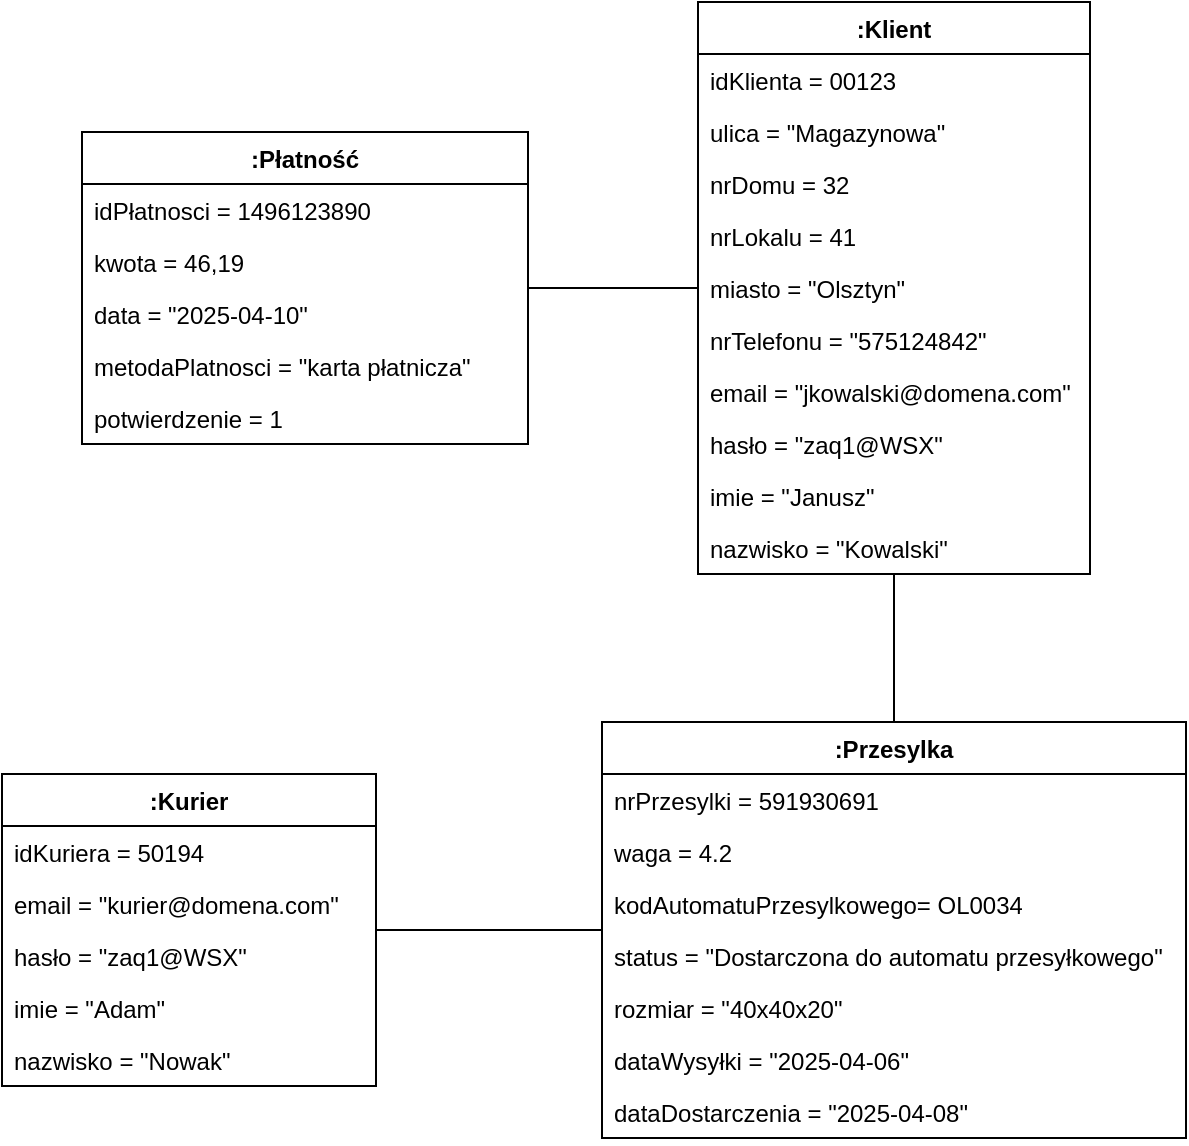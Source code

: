<mxfile version="26.2.10">
  <diagram name="Strona-1" id="jndoiO8fPLQlgARrPGFe">
    <mxGraphModel dx="305" dy="36" grid="0" gridSize="10" guides="1" tooltips="1" connect="1" arrows="1" fold="1" page="0" pageScale="1" pageWidth="827" pageHeight="1169" math="0" shadow="0">
      <root>
        <mxCell id="0" />
        <mxCell id="1" parent="0" />
        <mxCell id="JkYBSw8b7QZmdSKR_h3e-1" value=":Klient" style="swimlane;fontStyle=1;align=center;verticalAlign=top;childLayout=stackLayout;horizontal=1;startSize=26;horizontalStack=0;resizeParent=1;resizeParentMax=0;resizeLast=0;collapsible=1;marginBottom=0;whiteSpace=wrap;html=1;" parent="1" vertex="1">
          <mxGeometry x="945" y="1020" width="196" height="286" as="geometry" />
        </mxCell>
        <mxCell id="JkYBSw8b7QZmdSKR_h3e-2" value="idKlienta = 00123" style="text;strokeColor=none;fillColor=none;align=left;verticalAlign=top;spacingLeft=4;spacingRight=4;overflow=hidden;rotatable=0;points=[[0,0.5],[1,0.5]];portConstraint=eastwest;whiteSpace=wrap;html=1;" parent="JkYBSw8b7QZmdSKR_h3e-1" vertex="1">
          <mxGeometry y="26" width="196" height="26" as="geometry" />
        </mxCell>
        <mxCell id="JkYBSw8b7QZmdSKR_h3e-3" value="ulica = &quot;Magazynowa&quot;" style="text;strokeColor=none;fillColor=none;align=left;verticalAlign=top;spacingLeft=4;spacingRight=4;overflow=hidden;rotatable=0;points=[[0,0.5],[1,0.5]];portConstraint=eastwest;whiteSpace=wrap;html=1;" parent="JkYBSw8b7QZmdSKR_h3e-1" vertex="1">
          <mxGeometry y="52" width="196" height="26" as="geometry" />
        </mxCell>
        <mxCell id="JkYBSw8b7QZmdSKR_h3e-4" value="nrDomu = 32" style="text;strokeColor=none;fillColor=none;align=left;verticalAlign=top;spacingLeft=4;spacingRight=4;overflow=hidden;rotatable=0;points=[[0,0.5],[1,0.5]];portConstraint=eastwest;whiteSpace=wrap;html=1;" parent="JkYBSw8b7QZmdSKR_h3e-1" vertex="1">
          <mxGeometry y="78" width="196" height="26" as="geometry" />
        </mxCell>
        <mxCell id="JkYBSw8b7QZmdSKR_h3e-5" value="nrLokalu = 41" style="text;strokeColor=none;fillColor=none;align=left;verticalAlign=top;spacingLeft=4;spacingRight=4;overflow=hidden;rotatable=0;points=[[0,0.5],[1,0.5]];portConstraint=eastwest;whiteSpace=wrap;html=1;" parent="JkYBSw8b7QZmdSKR_h3e-1" vertex="1">
          <mxGeometry y="104" width="196" height="26" as="geometry" />
        </mxCell>
        <mxCell id="JkYBSw8b7QZmdSKR_h3e-6" value="miasto = &quot;Olsztyn&quot;" style="text;strokeColor=none;fillColor=none;align=left;verticalAlign=top;spacingLeft=4;spacingRight=4;overflow=hidden;rotatable=0;points=[[0,0.5],[1,0.5]];portConstraint=eastwest;whiteSpace=wrap;html=1;" parent="JkYBSw8b7QZmdSKR_h3e-1" vertex="1">
          <mxGeometry y="130" width="196" height="26" as="geometry" />
        </mxCell>
        <mxCell id="JkYBSw8b7QZmdSKR_h3e-7" value="nrTelefonu = &quot;575124842&quot;" style="text;strokeColor=none;fillColor=none;align=left;verticalAlign=top;spacingLeft=4;spacingRight=4;overflow=hidden;rotatable=0;points=[[0,0.5],[1,0.5]];portConstraint=eastwest;whiteSpace=wrap;html=1;" parent="JkYBSw8b7QZmdSKR_h3e-1" vertex="1">
          <mxGeometry y="156" width="196" height="26" as="geometry" />
        </mxCell>
        <mxCell id="JkYBSw8b7QZmdSKR_h3e-8" value="email = &quot;jkowalski@domena.com&quot;" style="text;strokeColor=none;fillColor=none;align=left;verticalAlign=top;spacingLeft=4;spacingRight=4;overflow=hidden;rotatable=0;points=[[0,0.5],[1,0.5]];portConstraint=eastwest;whiteSpace=wrap;html=1;" parent="JkYBSw8b7QZmdSKR_h3e-1" vertex="1">
          <mxGeometry y="182" width="196" height="26" as="geometry" />
        </mxCell>
        <mxCell id="JkYBSw8b7QZmdSKR_h3e-9" value="hasło = &quot;zaq1@WSX&quot;" style="text;strokeColor=none;fillColor=none;align=left;verticalAlign=top;spacingLeft=4;spacingRight=4;overflow=hidden;rotatable=0;points=[[0,0.5],[1,0.5]];portConstraint=eastwest;whiteSpace=wrap;html=1;" parent="JkYBSw8b7QZmdSKR_h3e-1" vertex="1">
          <mxGeometry y="208" width="196" height="26" as="geometry" />
        </mxCell>
        <mxCell id="JkYBSw8b7QZmdSKR_h3e-10" value="imie = &quot;Janusz&quot;" style="text;strokeColor=none;fillColor=none;align=left;verticalAlign=top;spacingLeft=4;spacingRight=4;overflow=hidden;rotatable=0;points=[[0,0.5],[1,0.5]];portConstraint=eastwest;whiteSpace=wrap;html=1;" parent="JkYBSw8b7QZmdSKR_h3e-1" vertex="1">
          <mxGeometry y="234" width="196" height="26" as="geometry" />
        </mxCell>
        <mxCell id="JkYBSw8b7QZmdSKR_h3e-11" value="nazwisko = &quot;Kowalski&quot;" style="text;strokeColor=none;fillColor=none;align=left;verticalAlign=top;spacingLeft=4;spacingRight=4;overflow=hidden;rotatable=0;points=[[0,0.5],[1,0.5]];portConstraint=eastwest;whiteSpace=wrap;html=1;" parent="JkYBSw8b7QZmdSKR_h3e-1" vertex="1">
          <mxGeometry y="260" width="196" height="26" as="geometry" />
        </mxCell>
        <mxCell id="JkYBSw8b7QZmdSKR_h3e-12" value=":Kurier" style="swimlane;fontStyle=1;align=center;verticalAlign=top;childLayout=stackLayout;horizontal=1;startSize=26;horizontalStack=0;resizeParent=1;resizeParentMax=0;resizeLast=0;collapsible=1;marginBottom=0;whiteSpace=wrap;html=1;" parent="1" vertex="1">
          <mxGeometry x="597" y="1406" width="187" height="156" as="geometry" />
        </mxCell>
        <mxCell id="JkYBSw8b7QZmdSKR_h3e-13" value="idKuriera = 50194" style="text;strokeColor=none;fillColor=none;align=left;verticalAlign=top;spacingLeft=4;spacingRight=4;overflow=hidden;rotatable=0;points=[[0,0.5],[1,0.5]];portConstraint=eastwest;whiteSpace=wrap;html=1;" parent="JkYBSw8b7QZmdSKR_h3e-12" vertex="1">
          <mxGeometry y="26" width="187" height="26" as="geometry" />
        </mxCell>
        <mxCell id="JkYBSw8b7QZmdSKR_h3e-14" value="email = &quot;kurier@domena.com&quot;" style="text;strokeColor=none;fillColor=none;align=left;verticalAlign=top;spacingLeft=4;spacingRight=4;overflow=hidden;rotatable=0;points=[[0,0.5],[1,0.5]];portConstraint=eastwest;whiteSpace=wrap;html=1;" parent="JkYBSw8b7QZmdSKR_h3e-12" vertex="1">
          <mxGeometry y="52" width="187" height="26" as="geometry" />
        </mxCell>
        <mxCell id="JkYBSw8b7QZmdSKR_h3e-15" value="hasło = &quot;zaq1@WSX&quot;" style="text;strokeColor=none;fillColor=none;align=left;verticalAlign=top;spacingLeft=4;spacingRight=4;overflow=hidden;rotatable=0;points=[[0,0.5],[1,0.5]];portConstraint=eastwest;whiteSpace=wrap;html=1;" parent="JkYBSw8b7QZmdSKR_h3e-12" vertex="1">
          <mxGeometry y="78" width="187" height="26" as="geometry" />
        </mxCell>
        <mxCell id="JkYBSw8b7QZmdSKR_h3e-16" value="imie = &quot;Adam&quot;" style="text;strokeColor=none;fillColor=none;align=left;verticalAlign=top;spacingLeft=4;spacingRight=4;overflow=hidden;rotatable=0;points=[[0,0.5],[1,0.5]];portConstraint=eastwest;whiteSpace=wrap;html=1;" parent="JkYBSw8b7QZmdSKR_h3e-12" vertex="1">
          <mxGeometry y="104" width="187" height="26" as="geometry" />
        </mxCell>
        <mxCell id="JkYBSw8b7QZmdSKR_h3e-17" value="nazwisko = &quot;Nowak&quot;" style="text;strokeColor=none;fillColor=none;align=left;verticalAlign=top;spacingLeft=4;spacingRight=4;overflow=hidden;rotatable=0;points=[[0,0.5],[1,0.5]];portConstraint=eastwest;whiteSpace=wrap;html=1;" parent="JkYBSw8b7QZmdSKR_h3e-12" vertex="1">
          <mxGeometry y="130" width="187" height="26" as="geometry" />
        </mxCell>
        <mxCell id="JkYBSw8b7QZmdSKR_h3e-18" value=":Przesylka" style="swimlane;fontStyle=1;align=center;verticalAlign=top;childLayout=stackLayout;horizontal=1;startSize=26;horizontalStack=0;resizeParent=1;resizeParentMax=0;resizeLast=0;collapsible=1;marginBottom=0;whiteSpace=wrap;html=1;" parent="1" vertex="1">
          <mxGeometry x="897" y="1380" width="292" height="208" as="geometry" />
        </mxCell>
        <mxCell id="JkYBSw8b7QZmdSKR_h3e-19" value="nrPrzesylki = 591930691" style="text;strokeColor=none;fillColor=none;align=left;verticalAlign=top;spacingLeft=4;spacingRight=4;overflow=hidden;rotatable=0;points=[[0,0.5],[1,0.5]];portConstraint=eastwest;whiteSpace=wrap;html=1;" parent="JkYBSw8b7QZmdSKR_h3e-18" vertex="1">
          <mxGeometry y="26" width="292" height="26" as="geometry" />
        </mxCell>
        <mxCell id="JkYBSw8b7QZmdSKR_h3e-20" value="waga = 4.2" style="text;strokeColor=none;fillColor=none;align=left;verticalAlign=top;spacingLeft=4;spacingRight=4;overflow=hidden;rotatable=0;points=[[0,0.5],[1,0.5]];portConstraint=eastwest;whiteSpace=wrap;html=1;" parent="JkYBSw8b7QZmdSKR_h3e-18" vertex="1">
          <mxGeometry y="52" width="292" height="26" as="geometry" />
        </mxCell>
        <mxCell id="JkYBSw8b7QZmdSKR_h3e-21" value="kodAutomatuPrzesylkowego= OL0034" style="text;strokeColor=none;fillColor=none;align=left;verticalAlign=top;spacingLeft=4;spacingRight=4;overflow=hidden;rotatable=0;points=[[0,0.5],[1,0.5]];portConstraint=eastwest;whiteSpace=wrap;html=1;" parent="JkYBSw8b7QZmdSKR_h3e-18" vertex="1">
          <mxGeometry y="78" width="292" height="26" as="geometry" />
        </mxCell>
        <mxCell id="JkYBSw8b7QZmdSKR_h3e-22" value="status = &quot;Dostarczona do automatu przesyłkowego&quot;" style="text;strokeColor=none;fillColor=none;align=left;verticalAlign=top;spacingLeft=4;spacingRight=4;overflow=hidden;rotatable=0;points=[[0,0.5],[1,0.5]];portConstraint=eastwest;whiteSpace=wrap;html=1;" parent="JkYBSw8b7QZmdSKR_h3e-18" vertex="1">
          <mxGeometry y="104" width="292" height="26" as="geometry" />
        </mxCell>
        <mxCell id="JkYBSw8b7QZmdSKR_h3e-34" value="rozmiar = &quot;40x40x20&quot;" style="text;strokeColor=none;fillColor=none;align=left;verticalAlign=top;spacingLeft=4;spacingRight=4;overflow=hidden;rotatable=0;points=[[0,0.5],[1,0.5]];portConstraint=eastwest;whiteSpace=wrap;html=1;" parent="JkYBSw8b7QZmdSKR_h3e-18" vertex="1">
          <mxGeometry y="130" width="292" height="26" as="geometry" />
        </mxCell>
        <mxCell id="JkYBSw8b7QZmdSKR_h3e-23" value="dataWysyłki = &quot;2025-04-06&quot;" style="text;strokeColor=none;fillColor=none;align=left;verticalAlign=top;spacingLeft=4;spacingRight=4;overflow=hidden;rotatable=0;points=[[0,0.5],[1,0.5]];portConstraint=eastwest;whiteSpace=wrap;html=1;" parent="JkYBSw8b7QZmdSKR_h3e-18" vertex="1">
          <mxGeometry y="156" width="292" height="26" as="geometry" />
        </mxCell>
        <mxCell id="JkYBSw8b7QZmdSKR_h3e-24" value="dataDostarczenia = &quot;2025-04-08&quot;" style="text;strokeColor=none;fillColor=none;align=left;verticalAlign=top;spacingLeft=4;spacingRight=4;overflow=hidden;rotatable=0;points=[[0,0.5],[1,0.5]];portConstraint=eastwest;whiteSpace=wrap;html=1;" parent="JkYBSw8b7QZmdSKR_h3e-18" vertex="1">
          <mxGeometry y="182" width="292" height="26" as="geometry" />
        </mxCell>
        <mxCell id="JkYBSw8b7QZmdSKR_h3e-25" value=":Płatność" style="swimlane;fontStyle=1;align=center;verticalAlign=top;childLayout=stackLayout;horizontal=1;startSize=26;horizontalStack=0;resizeParent=1;resizeParentMax=0;resizeLast=0;collapsible=1;marginBottom=0;whiteSpace=wrap;html=1;" parent="1" vertex="1">
          <mxGeometry x="637" y="1085" width="223" height="156" as="geometry" />
        </mxCell>
        <mxCell id="JkYBSw8b7QZmdSKR_h3e-26" value="idPłatnosci = 1496123890" style="text;strokeColor=none;fillColor=none;align=left;verticalAlign=top;spacingLeft=4;spacingRight=4;overflow=hidden;rotatable=0;points=[[0,0.5],[1,0.5]];portConstraint=eastwest;whiteSpace=wrap;html=1;" parent="JkYBSw8b7QZmdSKR_h3e-25" vertex="1">
          <mxGeometry y="26" width="223" height="26" as="geometry" />
        </mxCell>
        <mxCell id="JkYBSw8b7QZmdSKR_h3e-27" value="kwota = 46,19" style="text;strokeColor=none;fillColor=none;align=left;verticalAlign=top;spacingLeft=4;spacingRight=4;overflow=hidden;rotatable=0;points=[[0,0.5],[1,0.5]];portConstraint=eastwest;whiteSpace=wrap;html=1;" parent="JkYBSw8b7QZmdSKR_h3e-25" vertex="1">
          <mxGeometry y="52" width="223" height="26" as="geometry" />
        </mxCell>
        <mxCell id="JkYBSw8b7QZmdSKR_h3e-28" value="data = &quot;2025-04-10&quot;" style="text;strokeColor=none;fillColor=none;align=left;verticalAlign=top;spacingLeft=4;spacingRight=4;overflow=hidden;rotatable=0;points=[[0,0.5],[1,0.5]];portConstraint=eastwest;whiteSpace=wrap;html=1;" parent="JkYBSw8b7QZmdSKR_h3e-25" vertex="1">
          <mxGeometry y="78" width="223" height="26" as="geometry" />
        </mxCell>
        <mxCell id="JkYBSw8b7QZmdSKR_h3e-29" value="metodaPlatnosci = &quot;karta płatnicza&quot;" style="text;strokeColor=none;fillColor=none;align=left;verticalAlign=top;spacingLeft=4;spacingRight=4;overflow=hidden;rotatable=0;points=[[0,0.5],[1,0.5]];portConstraint=eastwest;whiteSpace=wrap;html=1;" parent="JkYBSw8b7QZmdSKR_h3e-25" vertex="1">
          <mxGeometry y="104" width="223" height="26" as="geometry" />
        </mxCell>
        <mxCell id="JkYBSw8b7QZmdSKR_h3e-30" value="potwierdzenie = 1" style="text;strokeColor=none;fillColor=none;align=left;verticalAlign=top;spacingLeft=4;spacingRight=4;overflow=hidden;rotatable=0;points=[[0,0.5],[1,0.5]];portConstraint=eastwest;whiteSpace=wrap;html=1;" parent="JkYBSw8b7QZmdSKR_h3e-25" vertex="1">
          <mxGeometry y="130" width="223" height="26" as="geometry" />
        </mxCell>
        <mxCell id="JkYBSw8b7QZmdSKR_h3e-31" value="" style="endArrow=none;html=1;rounded=0;" parent="1" source="JkYBSw8b7QZmdSKR_h3e-18" target="JkYBSw8b7QZmdSKR_h3e-1" edge="1">
          <mxGeometry width="50" height="50" relative="1" as="geometry">
            <mxPoint x="1225" y="1210" as="sourcePoint" />
            <mxPoint x="1275" y="1160" as="targetPoint" />
          </mxGeometry>
        </mxCell>
        <mxCell id="JkYBSw8b7QZmdSKR_h3e-32" value="" style="endArrow=none;html=1;rounded=0;" parent="1" source="JkYBSw8b7QZmdSKR_h3e-1" target="JkYBSw8b7QZmdSKR_h3e-25" edge="1">
          <mxGeometry width="50" height="50" relative="1" as="geometry">
            <mxPoint x="1225" y="1210" as="sourcePoint" />
            <mxPoint x="1275" y="1160" as="targetPoint" />
          </mxGeometry>
        </mxCell>
        <mxCell id="JkYBSw8b7QZmdSKR_h3e-33" value="" style="endArrow=none;html=1;rounded=0;" parent="1" source="JkYBSw8b7QZmdSKR_h3e-18" target="JkYBSw8b7QZmdSKR_h3e-12" edge="1">
          <mxGeometry width="50" height="50" relative="1" as="geometry">
            <mxPoint x="1075" y="1420.982" as="sourcePoint" />
            <mxPoint x="1275" y="1360" as="targetPoint" />
          </mxGeometry>
        </mxCell>
      </root>
    </mxGraphModel>
  </diagram>
</mxfile>
